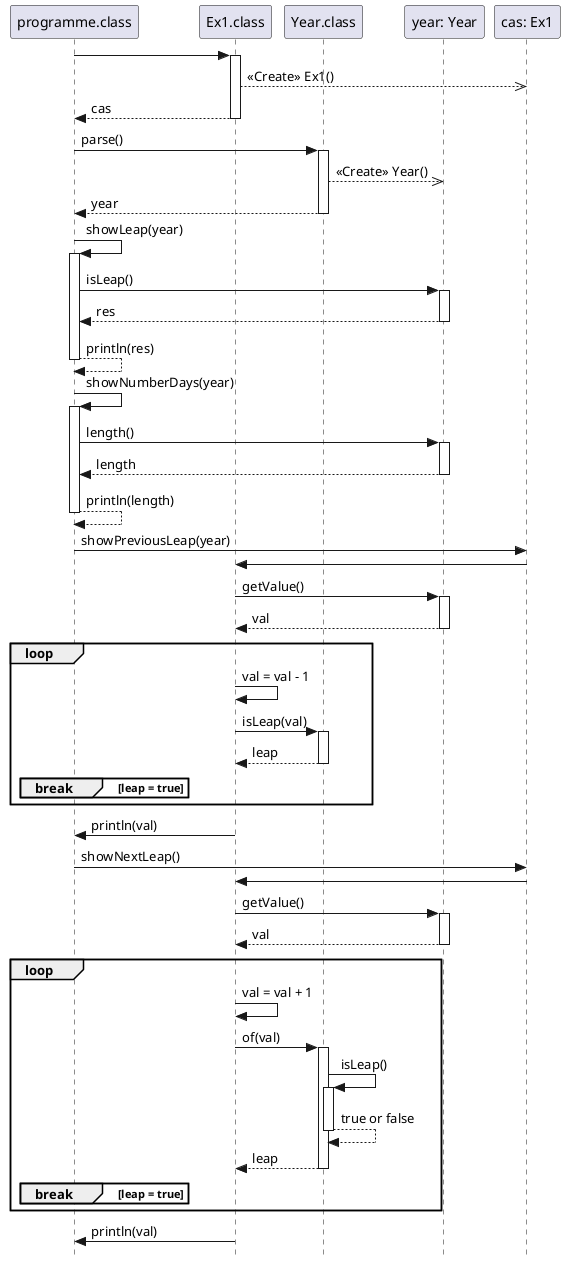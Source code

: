 @startuml

skinparam style strictuml
hide footbox

participant programme.class as programme
participant Ex1.class as Ex1
participant Year.class as Year
participant "year: Year" as year
participant "cas: Ex1" as cas

programme->Ex1 ++
Ex1-->>cas : <<Create>> Ex1()
return cas

programme -> Year ++ : parse()
Year -->> year : <<Create>> Year()
return year

programme -> programme ++ : showLeap(year)
programme -> year ++ : isLeap()
return res
return println(res)

programme -> programme ++ : showNumberDays(year)
programme -> year ++ : length()
return length
return println(length)

programme->cas : showPreviousLeap(year)

cas->Ex1

Ex1 -> year ++ : getValue()
return val
loop
    Ex1->Ex1 : val = val - 1
    Ex1->Year ++ : isLeap(val)
    return leap
break leap = true
end break
end loop
Ex1 -> programme : println(val)

programme->cas : showNextLeap()
cas -> Ex1

Ex1 -> year ++ : getValue()
return val

loop
    Ex1->Ex1 : val = val + 1
    Ex1->Year ++ : of(val)
    Year->Year ++ : isLeap()
    return true or false
    return leap
break leap = true
end break
end loop

Ex1 -> programme : println(val)

@enduml